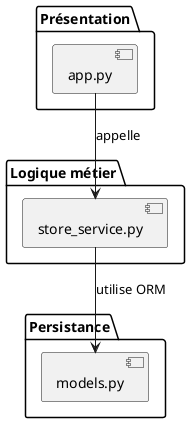 @startuml modules
package "Présentation" {
    component "app.py"
}

package "Logique métier" {
    component "store_service.py"
}

package "Persistance" {
    component "models.py"
}

"app.py" --> "store_service.py" : appelle
"store_service.py" --> "models.py" : utilise ORM
@enduml